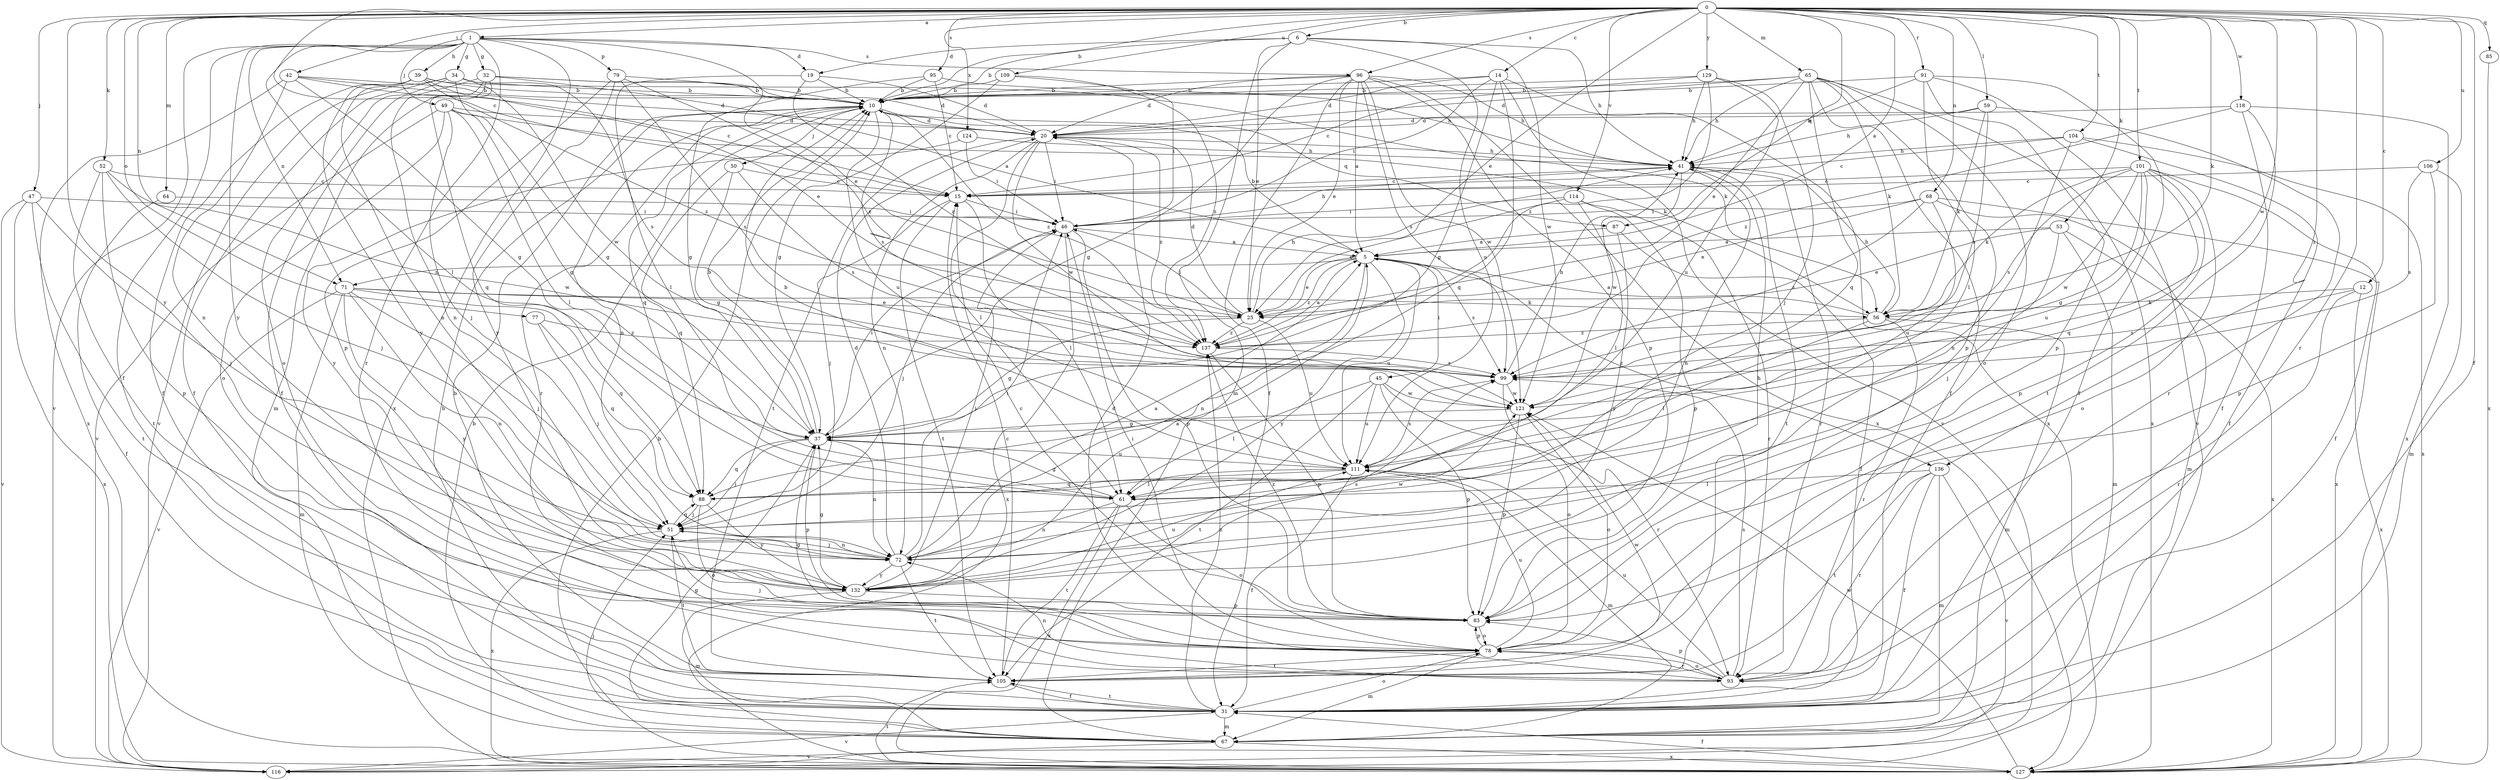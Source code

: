 strict digraph  {
0;
1;
5;
6;
10;
12;
14;
15;
19;
20;
25;
31;
32;
34;
37;
39;
41;
42;
45;
46;
47;
49;
50;
51;
52;
53;
56;
59;
61;
64;
65;
67;
68;
71;
72;
77;
78;
79;
83;
85;
87;
88;
91;
93;
95;
96;
99;
101;
104;
105;
106;
109;
111;
114;
116;
118;
121;
124;
127;
129;
132;
136;
137;
0 -> 1  [label=a];
0 -> 5  [label=a];
0 -> 6  [label=b];
0 -> 10  [label=b];
0 -> 12  [label=c];
0 -> 14  [label=c];
0 -> 15  [label=c];
0 -> 25  [label=e];
0 -> 31  [label=f];
0 -> 42  [label=i];
0 -> 47  [label=j];
0 -> 52  [label=k];
0 -> 53  [label=k];
0 -> 56  [label=k];
0 -> 59  [label=l];
0 -> 64  [label=m];
0 -> 65  [label=m];
0 -> 68  [label=n];
0 -> 71  [label=n];
0 -> 77  [label=o];
0 -> 85  [label=q];
0 -> 87  [label=q];
0 -> 91  [label=r];
0 -> 93  [label=r];
0 -> 95  [label=s];
0 -> 96  [label=s];
0 -> 101  [label=t];
0 -> 104  [label=t];
0 -> 106  [label=u];
0 -> 109  [label=u];
0 -> 114  [label=v];
0 -> 118  [label=w];
0 -> 121  [label=w];
0 -> 124  [label=x];
0 -> 129  [label=y];
0 -> 132  [label=y];
0 -> 136  [label=z];
1 -> 19  [label=d];
1 -> 25  [label=e];
1 -> 31  [label=f];
1 -> 32  [label=g];
1 -> 34  [label=g];
1 -> 39  [label=h];
1 -> 49  [label=j];
1 -> 61  [label=l];
1 -> 71  [label=n];
1 -> 79  [label=p];
1 -> 93  [label=r];
1 -> 96  [label=s];
1 -> 116  [label=v];
1 -> 127  [label=x];
1 -> 132  [label=y];
5 -> 10  [label=b];
5 -> 25  [label=e];
5 -> 45  [label=i];
5 -> 71  [label=n];
5 -> 72  [label=n];
5 -> 99  [label=s];
5 -> 111  [label=u];
5 -> 132  [label=y];
5 -> 136  [label=z];
5 -> 137  [label=z];
6 -> 10  [label=b];
6 -> 19  [label=d];
6 -> 25  [label=e];
6 -> 41  [label=h];
6 -> 67  [label=m];
6 -> 111  [label=u];
6 -> 121  [label=w];
10 -> 20  [label=d];
10 -> 50  [label=j];
10 -> 72  [label=n];
10 -> 87  [label=q];
10 -> 88  [label=q];
10 -> 93  [label=r];
10 -> 99  [label=s];
10 -> 111  [label=u];
10 -> 137  [label=z];
12 -> 56  [label=k];
12 -> 93  [label=r];
12 -> 99  [label=s];
12 -> 127  [label=x];
14 -> 10  [label=b];
14 -> 20  [label=d];
14 -> 37  [label=g];
14 -> 46  [label=i];
14 -> 88  [label=q];
14 -> 116  [label=v];
14 -> 127  [label=x];
15 -> 46  [label=i];
15 -> 51  [label=j];
15 -> 61  [label=l];
15 -> 105  [label=t];
19 -> 10  [label=b];
19 -> 20  [label=d];
19 -> 61  [label=l];
19 -> 137  [label=z];
20 -> 41  [label=h];
20 -> 46  [label=i];
20 -> 61  [label=l];
20 -> 72  [label=n];
20 -> 105  [label=t];
20 -> 121  [label=w];
20 -> 137  [label=z];
25 -> 20  [label=d];
25 -> 37  [label=g];
25 -> 41  [label=h];
25 -> 46  [label=i];
25 -> 111  [label=u];
25 -> 137  [label=z];
31 -> 10  [label=b];
31 -> 67  [label=m];
31 -> 78  [label=o];
31 -> 105  [label=t];
31 -> 116  [label=v];
31 -> 137  [label=z];
32 -> 5  [label=a];
32 -> 10  [label=b];
32 -> 20  [label=d];
32 -> 31  [label=f];
32 -> 67  [label=m];
32 -> 72  [label=n];
32 -> 88  [label=q];
34 -> 10  [label=b];
34 -> 31  [label=f];
34 -> 37  [label=g];
34 -> 78  [label=o];
34 -> 99  [label=s];
34 -> 116  [label=v];
34 -> 121  [label=w];
37 -> 10  [label=b];
37 -> 46  [label=i];
37 -> 51  [label=j];
37 -> 72  [label=n];
37 -> 83  [label=p];
37 -> 88  [label=q];
37 -> 111  [label=u];
39 -> 10  [label=b];
39 -> 25  [label=e];
39 -> 31  [label=f];
39 -> 56  [label=k];
39 -> 72  [label=n];
39 -> 132  [label=y];
39 -> 137  [label=z];
41 -> 15  [label=c];
41 -> 72  [label=n];
41 -> 93  [label=r];
41 -> 105  [label=t];
41 -> 121  [label=w];
42 -> 10  [label=b];
42 -> 15  [label=c];
42 -> 20  [label=d];
42 -> 37  [label=g];
42 -> 72  [label=n];
42 -> 127  [label=x];
45 -> 61  [label=l];
45 -> 83  [label=p];
45 -> 93  [label=r];
45 -> 105  [label=t];
45 -> 111  [label=u];
45 -> 121  [label=w];
46 -> 5  [label=a];
46 -> 41  [label=h];
46 -> 51  [label=j];
46 -> 83  [label=p];
46 -> 127  [label=x];
47 -> 46  [label=i];
47 -> 51  [label=j];
47 -> 105  [label=t];
47 -> 116  [label=v];
47 -> 127  [label=x];
49 -> 20  [label=d];
49 -> 37  [label=g];
49 -> 51  [label=j];
49 -> 56  [label=k];
49 -> 61  [label=l];
49 -> 78  [label=o];
49 -> 116  [label=v];
50 -> 15  [label=c];
50 -> 37  [label=g];
50 -> 88  [label=q];
50 -> 99  [label=s];
51 -> 72  [label=n];
51 -> 88  [label=q];
51 -> 105  [label=t];
51 -> 127  [label=x];
52 -> 15  [label=c];
52 -> 51  [label=j];
52 -> 83  [label=p];
52 -> 105  [label=t];
52 -> 121  [label=w];
53 -> 5  [label=a];
53 -> 25  [label=e];
53 -> 51  [label=j];
53 -> 67  [label=m];
53 -> 127  [label=x];
56 -> 5  [label=a];
56 -> 41  [label=h];
56 -> 61  [label=l];
56 -> 67  [label=m];
56 -> 93  [label=r];
56 -> 137  [label=z];
59 -> 20  [label=d];
59 -> 41  [label=h];
59 -> 56  [label=k];
59 -> 93  [label=r];
59 -> 99  [label=s];
61 -> 37  [label=g];
61 -> 72  [label=n];
61 -> 78  [label=o];
61 -> 105  [label=t];
61 -> 127  [label=x];
64 -> 31  [label=f];
64 -> 46  [label=i];
65 -> 10  [label=b];
65 -> 20  [label=d];
65 -> 25  [label=e];
65 -> 31  [label=f];
65 -> 41  [label=h];
65 -> 56  [label=k];
65 -> 78  [label=o];
65 -> 83  [label=p];
65 -> 88  [label=q];
65 -> 127  [label=x];
67 -> 10  [label=b];
67 -> 37  [label=g];
67 -> 51  [label=j];
67 -> 116  [label=v];
67 -> 127  [label=x];
68 -> 25  [label=e];
68 -> 46  [label=i];
68 -> 67  [label=m];
68 -> 99  [label=s];
68 -> 111  [label=u];
68 -> 127  [label=x];
71 -> 25  [label=e];
71 -> 51  [label=j];
71 -> 56  [label=k];
71 -> 67  [label=m];
71 -> 72  [label=n];
71 -> 88  [label=q];
71 -> 116  [label=v];
71 -> 132  [label=y];
72 -> 5  [label=a];
72 -> 20  [label=d];
72 -> 46  [label=i];
72 -> 51  [label=j];
72 -> 105  [label=t];
72 -> 121  [label=w];
72 -> 132  [label=y];
77 -> 51  [label=j];
77 -> 88  [label=q];
77 -> 137  [label=z];
78 -> 37  [label=g];
78 -> 46  [label=i];
78 -> 51  [label=j];
78 -> 67  [label=m];
78 -> 83  [label=p];
78 -> 93  [label=r];
78 -> 105  [label=t];
78 -> 111  [label=u];
79 -> 10  [label=b];
79 -> 83  [label=p];
79 -> 99  [label=s];
79 -> 132  [label=y];
79 -> 137  [label=z];
83 -> 15  [label=c];
83 -> 78  [label=o];
83 -> 137  [label=z];
85 -> 127  [label=x];
87 -> 5  [label=a];
87 -> 31  [label=f];
87 -> 132  [label=y];
88 -> 51  [label=j];
88 -> 78  [label=o];
88 -> 132  [label=y];
91 -> 10  [label=b];
91 -> 31  [label=f];
91 -> 41  [label=h];
91 -> 61  [label=l];
91 -> 83  [label=p];
91 -> 116  [label=v];
93 -> 20  [label=d];
93 -> 72  [label=n];
93 -> 78  [label=o];
93 -> 83  [label=p];
93 -> 99  [label=s];
93 -> 111  [label=u];
95 -> 10  [label=b];
95 -> 15  [label=c];
95 -> 37  [label=g];
95 -> 41  [label=h];
96 -> 5  [label=a];
96 -> 10  [label=b];
96 -> 20  [label=d];
96 -> 25  [label=e];
96 -> 31  [label=f];
96 -> 37  [label=g];
96 -> 41  [label=h];
96 -> 83  [label=p];
96 -> 99  [label=s];
96 -> 121  [label=w];
96 -> 127  [label=x];
99 -> 41  [label=h];
99 -> 78  [label=o];
99 -> 121  [label=w];
101 -> 15  [label=c];
101 -> 31  [label=f];
101 -> 37  [label=g];
101 -> 56  [label=k];
101 -> 78  [label=o];
101 -> 83  [label=p];
101 -> 88  [label=q];
101 -> 99  [label=s];
101 -> 111  [label=u];
101 -> 121  [label=w];
104 -> 15  [label=c];
104 -> 31  [label=f];
104 -> 41  [label=h];
104 -> 72  [label=n];
104 -> 127  [label=x];
105 -> 10  [label=b];
105 -> 15  [label=c];
105 -> 31  [label=f];
105 -> 121  [label=w];
106 -> 15  [label=c];
106 -> 67  [label=m];
106 -> 83  [label=p];
106 -> 99  [label=s];
109 -> 10  [label=b];
109 -> 37  [label=g];
109 -> 46  [label=i];
109 -> 137  [label=z];
111 -> 10  [label=b];
111 -> 31  [label=f];
111 -> 61  [label=l];
111 -> 67  [label=m];
111 -> 88  [label=q];
111 -> 99  [label=s];
114 -> 25  [label=e];
114 -> 46  [label=i];
114 -> 61  [label=l];
114 -> 83  [label=p];
114 -> 93  [label=r];
118 -> 20  [label=d];
118 -> 31  [label=f];
118 -> 105  [label=t];
118 -> 127  [label=x];
118 -> 137  [label=z];
121 -> 37  [label=g];
121 -> 78  [label=o];
121 -> 83  [label=p];
124 -> 41  [label=h];
124 -> 46  [label=i];
124 -> 132  [label=y];
127 -> 10  [label=b];
127 -> 31  [label=f];
127 -> 105  [label=t];
127 -> 121  [label=w];
129 -> 10  [label=b];
129 -> 15  [label=c];
129 -> 41  [label=h];
129 -> 51  [label=j];
129 -> 111  [label=u];
129 -> 137  [label=z];
132 -> 5  [label=a];
132 -> 37  [label=g];
132 -> 41  [label=h];
132 -> 46  [label=i];
132 -> 67  [label=m];
132 -> 83  [label=p];
132 -> 99  [label=s];
132 -> 111  [label=u];
136 -> 31  [label=f];
136 -> 61  [label=l];
136 -> 67  [label=m];
136 -> 93  [label=r];
136 -> 105  [label=t];
136 -> 116  [label=v];
137 -> 5  [label=a];
137 -> 83  [label=p];
137 -> 99  [label=s];
}

